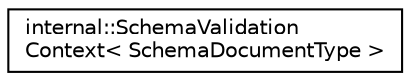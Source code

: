 digraph "Graphical Class Hierarchy"
{
 // LATEX_PDF_SIZE
  edge [fontname="Helvetica",fontsize="10",labelfontname="Helvetica",labelfontsize="10"];
  node [fontname="Helvetica",fontsize="10",shape=record];
  rankdir="LR";
  Node0 [label="internal::SchemaValidation\lContext\< SchemaDocumentType \>",height=0.2,width=0.4,color="black", fillcolor="white", style="filled",URL="$structinternal_1_1_schema_validation_context.html",tooltip=" "];
}
